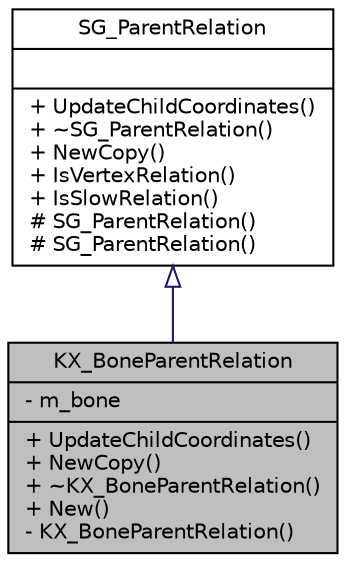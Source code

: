 digraph G
{
  edge [fontname="Helvetica",fontsize="10",labelfontname="Helvetica",labelfontsize="10"];
  node [fontname="Helvetica",fontsize="10",shape=record];
  Node1 [label="{KX_BoneParentRelation\n|- m_bone\l|+ UpdateChildCoordinates()\l+ NewCopy()\l+ ~KX_BoneParentRelation()\l+ New()\l- KX_BoneParentRelation()\l}",height=0.2,width=0.4,color="black", fillcolor="grey75", style="filled" fontcolor="black"];
  Node2 -> Node1 [dir=back,color="midnightblue",fontsize="10",style="solid",arrowtail="empty",fontname="Helvetica"];
  Node2 [label="{SG_ParentRelation\n||+ UpdateChildCoordinates()\l+ ~SG_ParentRelation()\l+ NewCopy()\l+ IsVertexRelation()\l+ IsSlowRelation()\l# SG_ParentRelation()\l# SG_ParentRelation()\l}",height=0.2,width=0.4,color="black", fillcolor="white", style="filled",URL="$db/d78/classSG__ParentRelation.html"];
}
